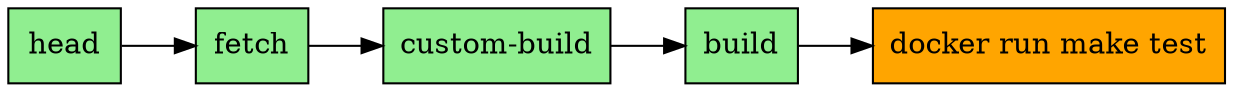 digraph pipeline {
  node [shape="box"]
  rankdir=LR
  n3 [label="head",fillcolor="#90ee90",style="filled"]
  n2 [label="fetch",fillcolor="#90ee90",style="filled"]
  n1 [label="custom-build",fillcolor="#90ee90",style="filled"]
  n4 [label="build",fillcolor="#90ee90",style="filled"]
  n0 [label="docker run make test",fillcolor="#ffa500",style="filled"]
  n4 -> n0
  n1 -> n4
  n2 -> n1
  n3 -> n2
  }
